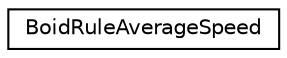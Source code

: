 digraph G
{
  edge [fontname="Helvetica",fontsize="10",labelfontname="Helvetica",labelfontsize="10"];
  node [fontname="Helvetica",fontsize="10",shape=record];
  rankdir=LR;
  Node1 [label="BoidRuleAverageSpeed",height=0.2,width=0.4,color="black", fillcolor="white", style="filled",URL="$dd/d33/structBoidRuleAverageSpeed.html"];
}
